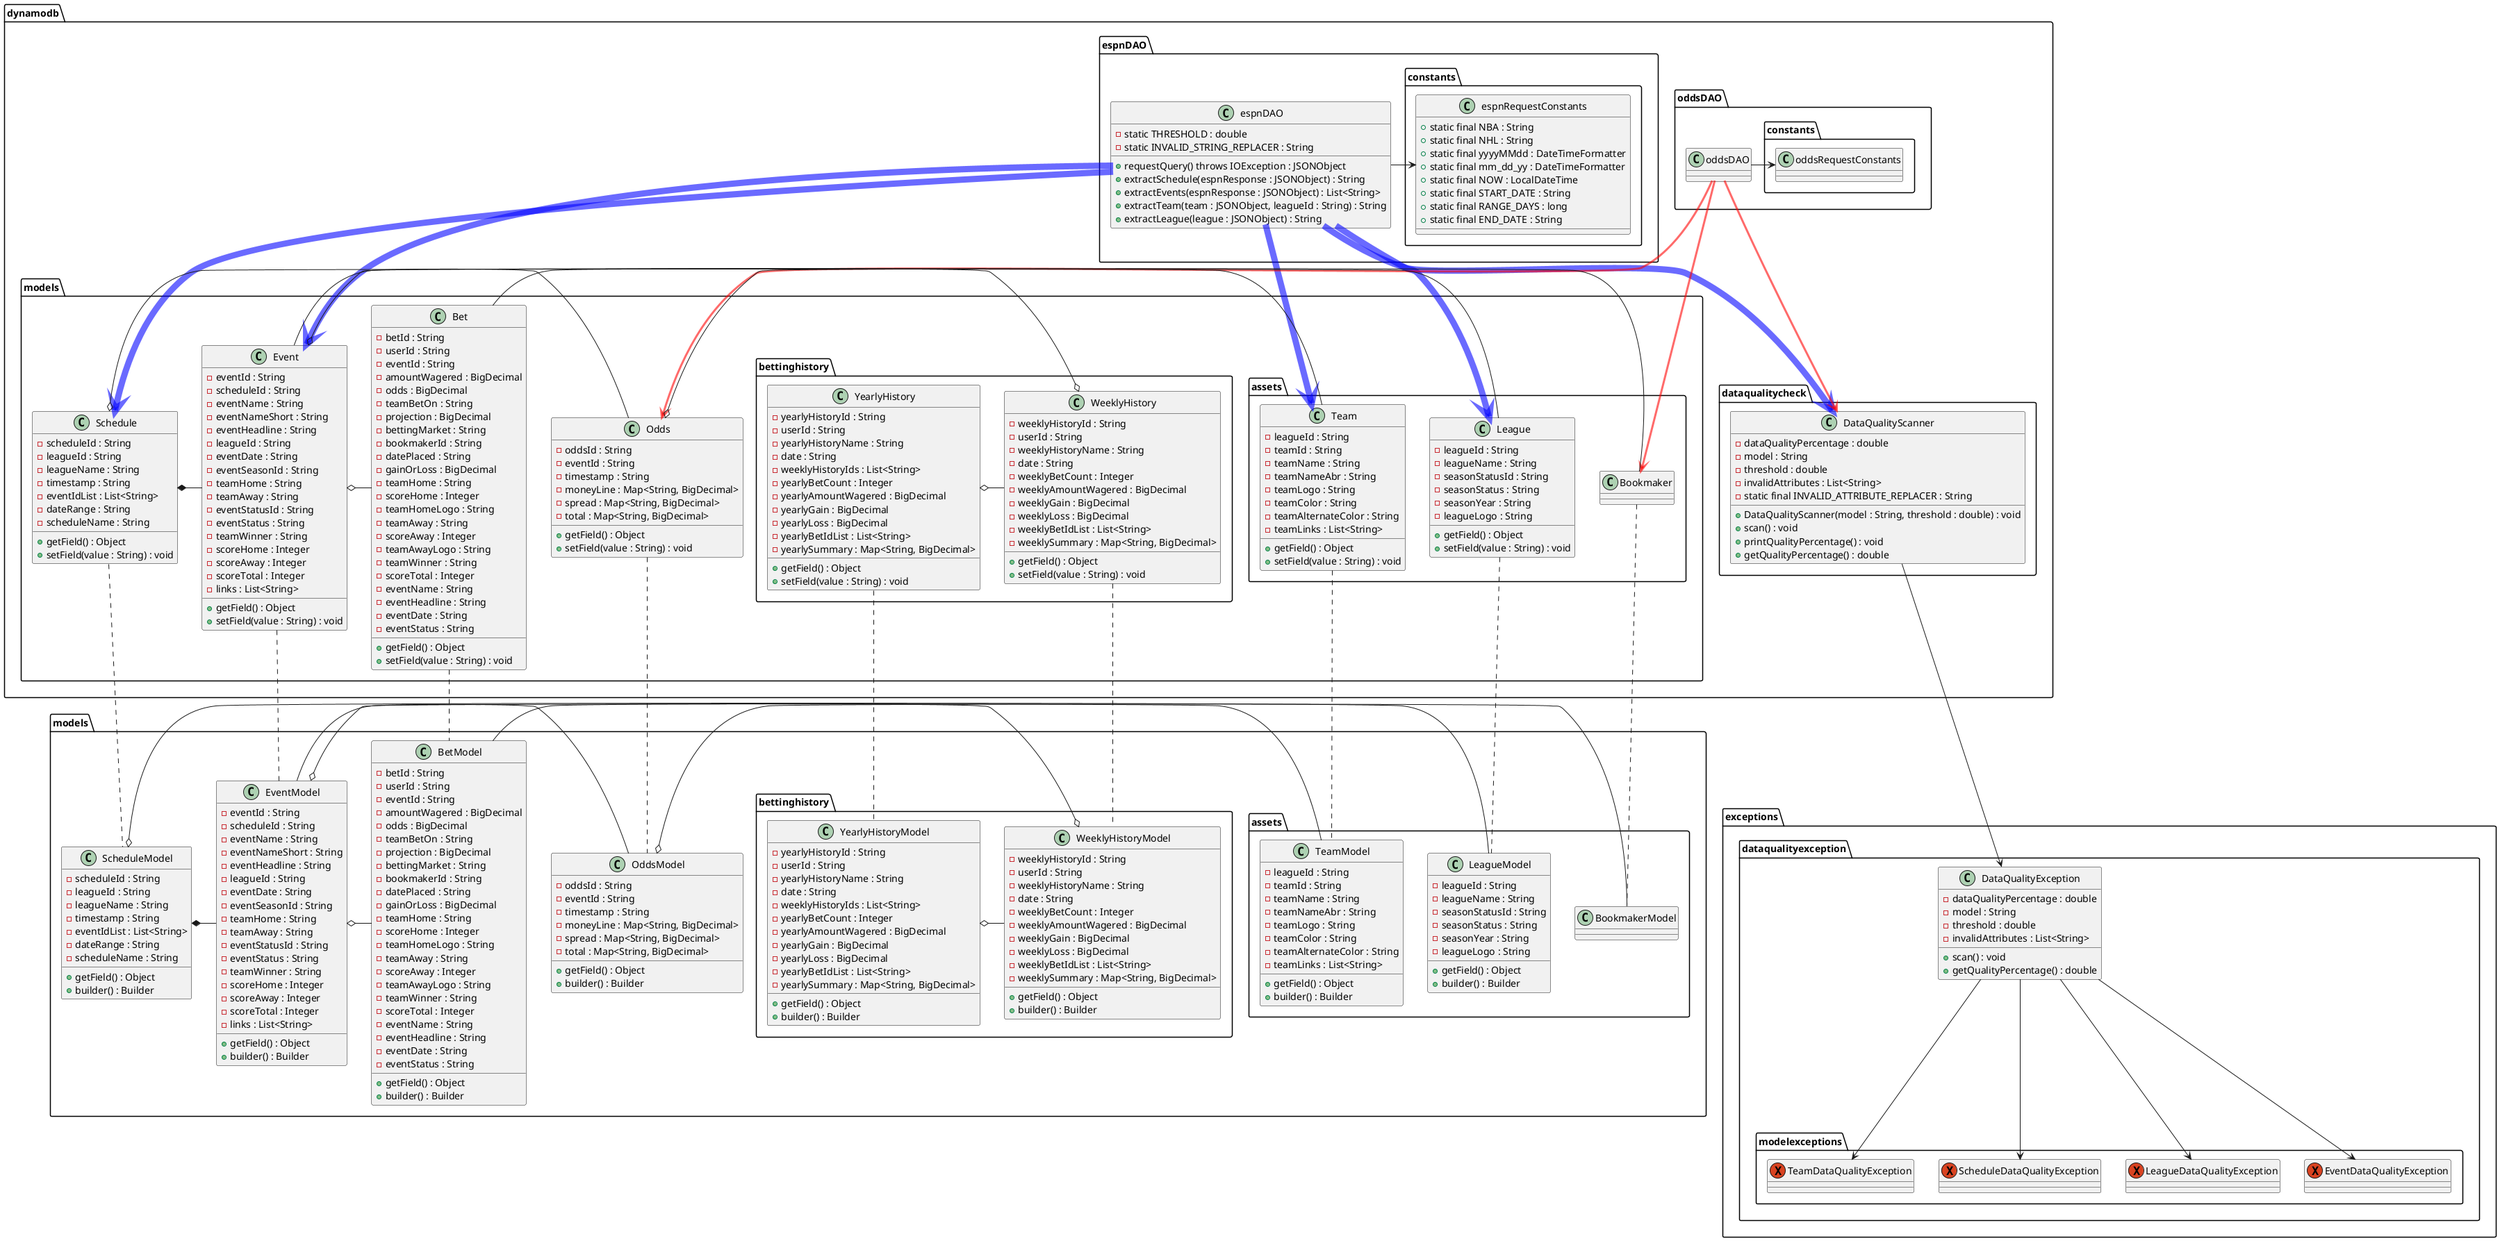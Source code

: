 @startuml
'https://plantuml.com/class-diagram


package "dynamodb" {

    package dataqualitycheck {
        class DataQualityScanner {
            - dataQualityPercentage : double
            - model : String
            - threshold : double
            - invalidAttributes : List<String>
            - static final INVALID_ATTRIBUTE_REPLACER : String

            + DataQualityScanner(model : String, threshold : double) : void
            + scan() : void
            + printQualityPercentage() : void
            + getQualityPercentage() : double
        }
    }

    package "espnDAO" {

        class espnDAO {
            - static THRESHOLD : double
            - static INVALID_STRING_REPLACER : String

            + requestQuery() throws IOException : JSONObject
            + extractSchedule(espnResponse : JSONObject) : String
            + extractEvents(espnResponse : JSONObject) : List<String>
            + extractTeam(team : JSONObject, leagueId : String) : String
            + extractLeague(league : JSONObject) : String
        }

        package "constants" {

            class espnRequestConstants {
                + static final NBA : String
                + static final NHL : String
                + static final yyyyMMdd : DateTimeFormatter
                + static final mm_dd_yy : DateTimeFormatter
                + static final NOW : LocalDateTime
                + static final START_DATE : String
                + static final RANGE_DAYS : long
                + static final END_DATE : String
            }
        }
    }

    package "oddsDAO" {

        class oddsDAO {

        }

        package constants {

            class oddsRequestConstants {

            }
        }
    }

    package "models" {

        class Event {
            - eventId : String
            - scheduleId : String
            - eventName : String
            - eventNameShort : String
            - eventHeadline : String
            - leagueId : String
            - eventDate : String
            - eventSeasonId : String
            - teamHome : String
            - teamAway : String
            - eventStatusId : String
            - eventStatus : String
            - teamWinner : String
            - scoreHome : Integer
            - scoreAway : Integer
            - scoreTotal : Integer
            - links : List<String>

            + getField() : Object
            + setField(value : String) : void
        }

        class Schedule {
            - scheduleId : String
            - leagueId : String
            - leagueName : String
            - timestamp : String
            - eventIdList : List<String>
            - dateRange : String
            - scheduleName : String

            + getField() : Object
            + setField(value : String) : void
        }

        class Bet {
            - betId : String
            - userId : String
            - eventId : String
            - amountWagered : BigDecimal
            - odds : BigDecimal
            - teamBetOn : String
            - projection : BigDecimal
            - bettingMarket : String
            - bookmakerId : String
            - datePlaced : String
            - gainOrLoss : BigDecimal
            - teamHome : String
            - scoreHome : Integer
            - teamHomeLogo : String
            - teamAway : String
            - scoreAway : Integer
            - teamAwayLogo : String
            - teamWinner : String
            - scoreTotal : Integer
            - eventName : String
            - eventHeadline : String
            - eventDate : String
            - eventStatus : String

            + getField() : Object
            + setField(value : String) : void
        }

        class Odds {
            - oddsId : String
            - eventId : String
            - timestamp : String
            - moneyLine : Map<String, BigDecimal>
            - spread : Map<String, BigDecimal>
            - total : Map<String, BigDecimal>

            + getField() : Object
            + setField(value : String) : void
        }

        package "assets" {

            class League {
                - leagueId : String
                - leagueName : String
                - seasonStatusId : String
                - seasonStatus : String
                - seasonYear : String
                - leagueLogo : String

                + getField() : Object
                + setField(value : String) : void
            }

            class Team {
                - leagueId : String
                - teamId : String
                - teamName : String
                - teamNameAbr : String
                - teamLogo : String
                - teamColor : String
                - teamAlternateColor : String
                - teamLinks : List<String>

                + getField() : Object
                + setField(value : String) : void
            }

            class Bookmaker {

            }
        }

        package "bettinghistory" {

            class WeeklyHistory {
                - weeklyHistoryId : String
                - userId : String
                - weeklyHistoryName : String
                - date : String
                - weeklyBetCount : Integer
                - weeklyAmountWagered : BigDecimal
                - weeklyGain : BigDecimal
                - weeklyLoss : BigDecimal
                - weeklyBetIdList : List<String>
                - weeklySummary : Map<String, BigDecimal>

                + getField() : Object
                + setField(value : String) : void
            }

            class YearlyHistory {
                - yearlyHistoryId : String
                - userId : String
                - yearlyHistoryName : String
                - date : String
                - weeklyHistoryIds : List<String>
                - yearlyBetCount : Integer
                - yearlyAmountWagered : BigDecimal
                - yearlyGain : BigDecimal
                - yearlyLoss : BigDecimal
                - yearlyBetIdList : List<String>
                - yearlySummary : Map<String, BigDecimal>

                + getField() : Object
                + setField(value : String) : void
            }
        }
    }
}


package "exceptions" {

    package dataqualityexception {

        class DataQualityException {
            - dataQualityPercentage : double
            - model : String
            - threshold : double
            - invalidAttributes : List<String>

            + scan() : void
            + getQualityPercentage() : double
        }

        package modelexceptions {
            exception EventDataQualityException {}
            exception LeagueDataQualityException {}
            exception ScheduleDataQualityException {}
            exception TeamDataQualityException {}
        }
    }
}


package "models" {

    class ScheduleModel {
        - scheduleId : String
        - leagueId : String
        - leagueName : String
        - timestamp : String
        - eventIdList : List<String>
        - dateRange : String
        - scheduleName : String

        + getField() : Object
        + builder() : Builder
    }

    class EventModel {
        - eventId : String
        - scheduleId : String
        - eventName : String
        - eventNameShort : String
        - eventHeadline : String
        - leagueId : String
        - eventDate : String
        - eventSeasonId : String
        - teamHome : String
        - teamAway : String
        - eventStatusId : String
        - eventStatus : String
        - teamWinner : String
        - scoreHome : Integer
        - scoreAway : Integer
        - scoreTotal : Integer
        - links : List<String>

        + getField() : Object
        + builder() : Builder
    }

    class BetModel {
        - betId : String
        - userId : String
        - eventId : String
        - amountWagered : BigDecimal
        - odds : BigDecimal
        - teamBetOn : String
        - projection : BigDecimal
        - bettingMarket : String
        - bookmakerId : String
        - datePlaced : String
        - gainOrLoss : BigDecimal
        - teamHome : String
        - scoreHome : Integer
        - teamHomeLogo : String
        - teamAway : String
        - scoreAway : Integer
        - teamAwayLogo : String
        - teamWinner : String
        - scoreTotal : Integer
        - eventName : String
        - eventHeadline : String
        - eventDate : String
        - eventStatus : String

        + getField() : Object
        + builder() : Builder
    }

    class OddsModel {
        - oddsId : String
        - eventId : String
        - timestamp : String
        - moneyLine : Map<String, BigDecimal>
        - spread : Map<String, BigDecimal>
        - total : Map<String, BigDecimal>

        + getField() : Object
        + builder() : Builder
    }

    package "assets" {

        class LeagueModel {
            - leagueId : String
            - leagueName : String
            - seasonStatusId : String
            - seasonStatus : String
            - seasonYear : String
            - leagueLogo : String

            + getField() : Object
            + builder() : Builder
        }

        class TeamModel {
            - leagueId : String
            - teamId : String
            - teamName : String
            - teamNameAbr : String
            - teamLogo : String
            - teamColor : String
            - teamAlternateColor : String
            - teamLinks : List<String>

            + getField() : Object
            + builder() : Builder
        }

        class BookmakerModel {

        }
    }

    package "bettinghistory" {

        class WeeklyHistoryModel {
            - weeklyHistoryId : String
            - userId : String
            - weeklyHistoryName : String
            - date : String
            - weeklyBetCount : Integer
            - weeklyAmountWagered : BigDecimal
            - weeklyGain : BigDecimal
            - weeklyLoss : BigDecimal
            - weeklyBetIdList : List<String>
            - weeklySummary : Map<String, BigDecimal>

            + getField() : Object
            + builder() : Builder
        }

        class YearlyHistoryModel {
            - yearlyHistoryId : String
            - userId : String
            - yearlyHistoryName : String
            - date : String
            - weeklyHistoryIds : List<String>
            - yearlyBetCount : Integer
            - yearlyAmountWagered : BigDecimal
            - yearlyGain : BigDecimal
            - yearlyLoss : BigDecimal
            - yearlyBetIdList : List<String>
            - yearlySummary : Map<String, BigDecimal>

            + getField() : Object
            + builder() : Builder
        }
    }
}

dynamodb.espnDAO.espnDAO -> dynamodb.espnDAO.constants.espnRequestConstants
dynamodb.espnDAO.espnDAO -[#0000FF95,thickness=9]-> dynamodb.models.Schedule
dynamodb.espnDAO.espnDAO -[#0000FF95,thickness=9]-> dynamodb.models.Event
dynamodb.espnDAO.espnDAO -[#0000FF95,thickness=9]-> dynamodb.models.assets.Team
dynamodb.espnDAO.espnDAO -[#0000FF95,thickness=9]-> dynamodb.models.assets.League
dynamodb.espnDAO.espnDAO -[#0000FF95,thickness=9]-> dynamodb.dataqualitycheck.DataQualityScanner

dynamodb.oddsDAO.oddsDAO -> dynamodb.oddsDAO.constants.oddsRequestConstants
dynamodb.oddsDAO.oddsDAO -[#FF000095,thickness=3]-> dynamodb.models.assets.Bookmaker
dynamodb.oddsDAO.oddsDAO -[#FF000095,thickness=3]-> dynamodb.models.Odds
dynamodb.oddsDAO.oddsDAO -[#FF000095,thickness=3]-> dynamodb.dataqualitycheck.DataQualityScanner

dynamodb.dataqualitycheck.DataQualityScanner --> exceptions.dataqualityexception.DataQualityException

exceptions.dataqualityexception.DataQualityException --> exceptions.dataqualityexception.modelexceptions.ScheduleDataQualityException
exceptions.dataqualityexception.DataQualityException --> exceptions.dataqualityexception.modelexceptions.EventDataQualityException
exceptions.dataqualityexception.DataQualityException --> exceptions.dataqualityexception.modelexceptions.LeagueDataQualityException
exceptions.dataqualityexception.DataQualityException --> exceptions.dataqualityexception.modelexceptions.TeamDataQualityException

dynamodb.models.Schedule o- dynamodb.models.assets.League
dynamodb.models.Schedule *- dynamodb.models.Event
dynamodb.models.Event o- dynamodb.models.assets.Team
dynamodb.models.Event - dynamodb.models.Odds
dynamodb.models.Event o- dynamodb.models.Bet
dynamodb.models.Odds o- dynamodb.models.assets.Bookmaker
dynamodb.models.bettinghistory.WeeklyHistory o- dynamodb.models.Bet
dynamodb.models.bettinghistory.YearlyHistory o- dynamodb.models.bettinghistory.WeeklyHistory

models.ScheduleModel o- models.assets.LeagueModel
models.ScheduleModel *- models.EventModel
models.EventModel o- models.assets.TeamModel
models.EventModel - models.OddsModel
models.EventModel o- models.BetModel
models.OddsModel o- models.assets.BookmakerModel
models.bettinghistory.WeeklyHistoryModel o- models.BetModel
models.bettinghistory.YearlyHistoryModel o- models.bettinghistory.WeeklyHistoryModel

dynamodb.models.Schedule .. models.ScheduleModel
dynamodb.models.Event .. models.EventModel
dynamodb.models.Odds .. models.OddsModel
dynamodb.models.Bet .. models.BetModel
dynamodb.models.assets.Team .. models.assets.TeamModel
dynamodb.models.assets.League .. models.assets.LeagueModel
dynamodb.models.assets.Bookmaker .. models.assets.BookmakerModel
dynamodb.models.bettinghistory.WeeklyHistory .. models.bettinghistory.WeeklyHistoryModel
dynamodb.models.bettinghistory.YearlyHistory .. models.bettinghistory.YearlyHistoryModel

@enduml